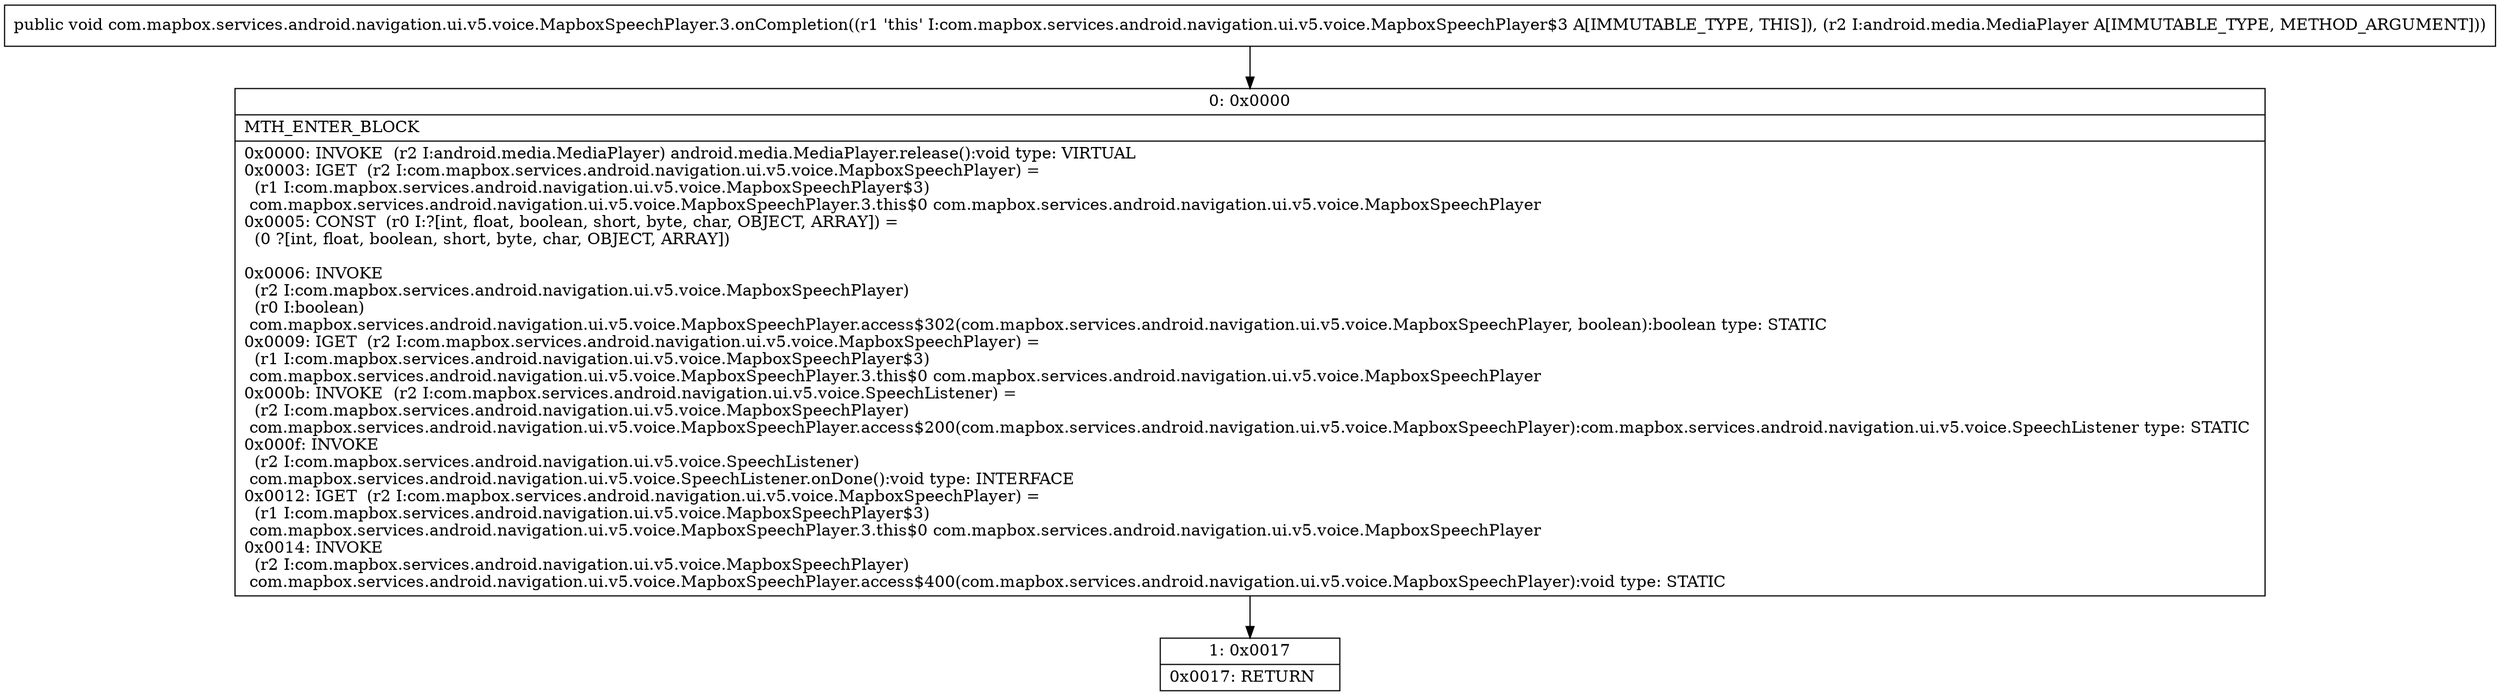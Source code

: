 digraph "CFG forcom.mapbox.services.android.navigation.ui.v5.voice.MapboxSpeechPlayer.3.onCompletion(Landroid\/media\/MediaPlayer;)V" {
Node_0 [shape=record,label="{0\:\ 0x0000|MTH_ENTER_BLOCK\l|0x0000: INVOKE  (r2 I:android.media.MediaPlayer) android.media.MediaPlayer.release():void type: VIRTUAL \l0x0003: IGET  (r2 I:com.mapbox.services.android.navigation.ui.v5.voice.MapboxSpeechPlayer) = \l  (r1 I:com.mapbox.services.android.navigation.ui.v5.voice.MapboxSpeechPlayer$3)\l com.mapbox.services.android.navigation.ui.v5.voice.MapboxSpeechPlayer.3.this$0 com.mapbox.services.android.navigation.ui.v5.voice.MapboxSpeechPlayer \l0x0005: CONST  (r0 I:?[int, float, boolean, short, byte, char, OBJECT, ARRAY]) = \l  (0 ?[int, float, boolean, short, byte, char, OBJECT, ARRAY])\l \l0x0006: INVOKE  \l  (r2 I:com.mapbox.services.android.navigation.ui.v5.voice.MapboxSpeechPlayer)\l  (r0 I:boolean)\l com.mapbox.services.android.navigation.ui.v5.voice.MapboxSpeechPlayer.access$302(com.mapbox.services.android.navigation.ui.v5.voice.MapboxSpeechPlayer, boolean):boolean type: STATIC \l0x0009: IGET  (r2 I:com.mapbox.services.android.navigation.ui.v5.voice.MapboxSpeechPlayer) = \l  (r1 I:com.mapbox.services.android.navigation.ui.v5.voice.MapboxSpeechPlayer$3)\l com.mapbox.services.android.navigation.ui.v5.voice.MapboxSpeechPlayer.3.this$0 com.mapbox.services.android.navigation.ui.v5.voice.MapboxSpeechPlayer \l0x000b: INVOKE  (r2 I:com.mapbox.services.android.navigation.ui.v5.voice.SpeechListener) = \l  (r2 I:com.mapbox.services.android.navigation.ui.v5.voice.MapboxSpeechPlayer)\l com.mapbox.services.android.navigation.ui.v5.voice.MapboxSpeechPlayer.access$200(com.mapbox.services.android.navigation.ui.v5.voice.MapboxSpeechPlayer):com.mapbox.services.android.navigation.ui.v5.voice.SpeechListener type: STATIC \l0x000f: INVOKE  \l  (r2 I:com.mapbox.services.android.navigation.ui.v5.voice.SpeechListener)\l com.mapbox.services.android.navigation.ui.v5.voice.SpeechListener.onDone():void type: INTERFACE \l0x0012: IGET  (r2 I:com.mapbox.services.android.navigation.ui.v5.voice.MapboxSpeechPlayer) = \l  (r1 I:com.mapbox.services.android.navigation.ui.v5.voice.MapboxSpeechPlayer$3)\l com.mapbox.services.android.navigation.ui.v5.voice.MapboxSpeechPlayer.3.this$0 com.mapbox.services.android.navigation.ui.v5.voice.MapboxSpeechPlayer \l0x0014: INVOKE  \l  (r2 I:com.mapbox.services.android.navigation.ui.v5.voice.MapboxSpeechPlayer)\l com.mapbox.services.android.navigation.ui.v5.voice.MapboxSpeechPlayer.access$400(com.mapbox.services.android.navigation.ui.v5.voice.MapboxSpeechPlayer):void type: STATIC \l}"];
Node_1 [shape=record,label="{1\:\ 0x0017|0x0017: RETURN   \l}"];
MethodNode[shape=record,label="{public void com.mapbox.services.android.navigation.ui.v5.voice.MapboxSpeechPlayer.3.onCompletion((r1 'this' I:com.mapbox.services.android.navigation.ui.v5.voice.MapboxSpeechPlayer$3 A[IMMUTABLE_TYPE, THIS]), (r2 I:android.media.MediaPlayer A[IMMUTABLE_TYPE, METHOD_ARGUMENT])) }"];
MethodNode -> Node_0;
Node_0 -> Node_1;
}

